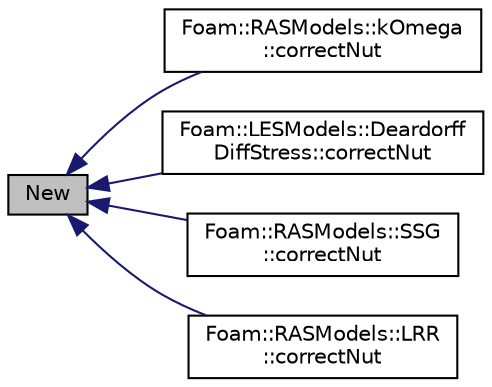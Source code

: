 digraph "New"
{
  bgcolor="transparent";
  edge [fontname="Helvetica",fontsize="10",labelfontname="Helvetica",labelfontsize="10"];
  node [fontname="Helvetica",fontsize="10",shape=record];
  rankdir="LR";
  Node1 [label="New",height=0.2,width=0.4,color="black", fillcolor="grey75", style="filled" fontcolor="black"];
  Node1 -> Node2 [dir="back",color="midnightblue",fontsize="10",style="solid",fontname="Helvetica"];
  Node2 [label="Foam::RASModels::kOmega\l::correctNut",height=0.2,width=0.4,color="black",URL="$classFoam_1_1RASModels_1_1kOmega.html#aaffe89433f18f1ee4137486e19219448"];
  Node1 -> Node3 [dir="back",color="midnightblue",fontsize="10",style="solid",fontname="Helvetica"];
  Node3 [label="Foam::LESModels::Deardorff\lDiffStress::correctNut",height=0.2,width=0.4,color="black",URL="$classFoam_1_1LESModels_1_1DeardorffDiffStress.html#aaffe89433f18f1ee4137486e19219448",tooltip="Update the eddy-viscosity. "];
  Node1 -> Node4 [dir="back",color="midnightblue",fontsize="10",style="solid",fontname="Helvetica"];
  Node4 [label="Foam::RASModels::SSG\l::correctNut",height=0.2,width=0.4,color="black",URL="$classFoam_1_1RASModels_1_1SSG.html#aaffe89433f18f1ee4137486e19219448",tooltip="Update the eddy-viscosity. "];
  Node1 -> Node5 [dir="back",color="midnightblue",fontsize="10",style="solid",fontname="Helvetica"];
  Node5 [label="Foam::RASModels::LRR\l::correctNut",height=0.2,width=0.4,color="black",URL="$classFoam_1_1RASModels_1_1LRR.html#aaffe89433f18f1ee4137486e19219448",tooltip="Update the eddy-viscosity. "];
}
